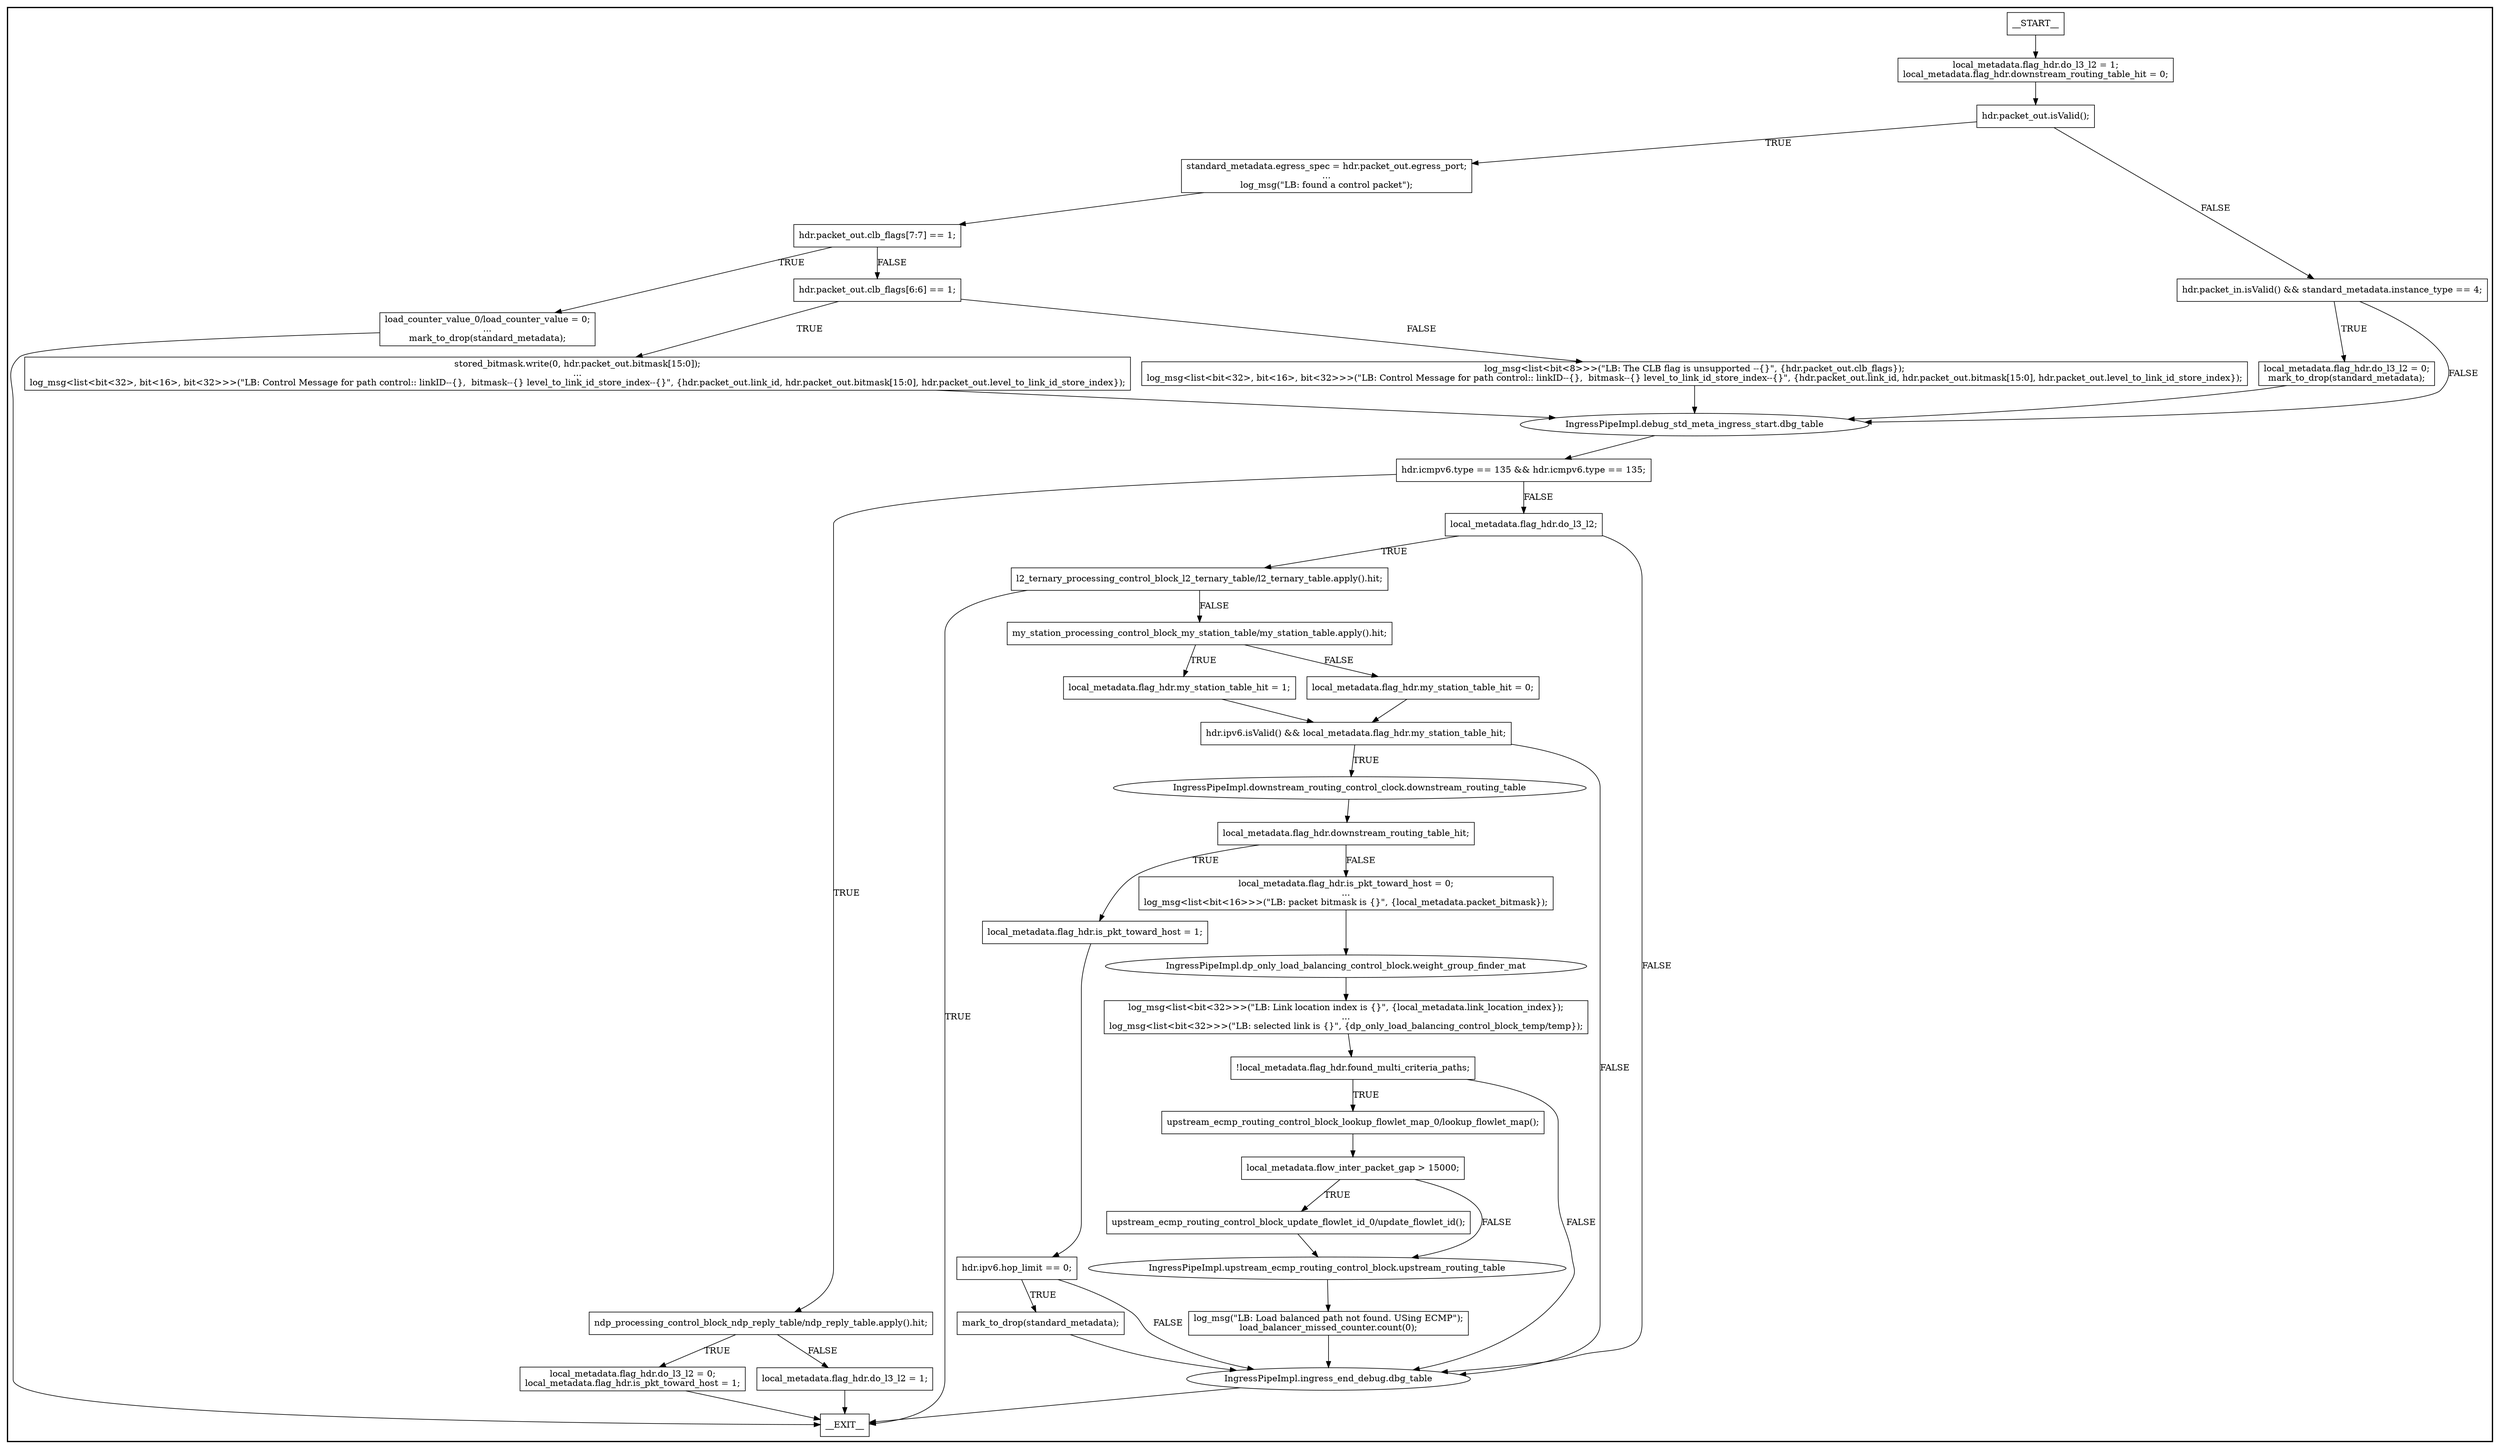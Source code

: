 digraph IngressPipeImpl {
subgraph cluster {
graph [
label="", labeljust=r, style=bold];
0[label=__START__, margin="", shape=rectangle, style=solid];
1[label=__EXIT__, margin="", shape=rectangle, style=solid];
2[label="local_metadata.flag_hdr.do_l3_l2 = 1;
local_metadata.flag_hdr.downstream_routing_table_hit = 0;", margin="", shape=rectangle, style=solid];
3[label="hdr.packet_out.isValid();", margin="", shape=rectangle, style=solid];
4[label="standard_metadata.egress_spec = hdr.packet_out.egress_port;
...
log_msg(\"LB: found a control packet\");", margin="", shape=rectangle, style=solid];
5[label="hdr.packet_out.clb_flags[7:7] == 1;", margin="", shape=rectangle, style=solid];
6[label="load_counter_value_0/load_counter_value = 0;
...
mark_to_drop(standard_metadata);", margin="", shape=rectangle, style=solid];
7[label="hdr.packet_out.clb_flags[6:6] == 1;", margin="", shape=rectangle, style=solid];
8[label="stored_bitmask.write(0, hdr.packet_out.bitmask[15:0]);
...
log_msg<list<bit<32>, bit<16>, bit<32>>>(\"LB: Control Message for path control:: linkID--{},  bitmask--{} level_to_link_id_store_index--{}\", {hdr.packet_out.link_id, hdr.packet_out.bitmask[15:0], hdr.packet_out.level_to_link_id_store_index});", margin="", shape=rectangle, style=solid];
9[label="log_msg<list<bit<8>>>(\"LB: The CLB flag is unsupported --{}\", {hdr.packet_out.clb_flags});
log_msg<list<bit<32>, bit<16>, bit<32>>>(\"LB: Control Message for path control:: linkID--{},  bitmask--{} level_to_link_id_store_index--{}\", {hdr.packet_out.link_id, hdr.packet_out.bitmask[15:0], hdr.packet_out.level_to_link_id_store_index});", margin="", shape=rectangle, style=solid];
10[label="hdr.packet_in.isValid() && standard_metadata.instance_type == 4;", margin="", shape=rectangle, style=solid];
11[label="local_metadata.flag_hdr.do_l3_l2 = 0;
mark_to_drop(standard_metadata);", margin="", shape=rectangle, style=solid];
12[label="IngressPipeImpl.debug_std_meta_ingress_start.dbg_table", margin="", shape=ellipse, style=solid];
13[label="hdr.icmpv6.type == 135 && hdr.icmpv6.type == 135;", margin="", shape=rectangle, style=solid];
14[label="ndp_processing_control_block_ndp_reply_table/ndp_reply_table.apply().hit;", margin="", shape=rectangle, style=solid];
15[label="local_metadata.flag_hdr.do_l3_l2 = 0;
local_metadata.flag_hdr.is_pkt_toward_host = 1;", margin="", shape=rectangle, style=solid];
16[label="local_metadata.flag_hdr.do_l3_l2 = 1;", margin="", shape=rectangle, style=solid];
17[label="local_metadata.flag_hdr.do_l3_l2;", margin="", shape=rectangle, style=solid];
18[label="l2_ternary_processing_control_block_l2_ternary_table/l2_ternary_table.apply().hit;", margin="", shape=rectangle, style=solid];
19[label="my_station_processing_control_block_my_station_table/my_station_table.apply().hit;", margin="", shape=rectangle, style=solid];
20[label="local_metadata.flag_hdr.my_station_table_hit = 1;", margin="", shape=rectangle, style=solid];
21[label="local_metadata.flag_hdr.my_station_table_hit = 0;", margin="", shape=rectangle, style=solid];
22[label="hdr.ipv6.isValid() && local_metadata.flag_hdr.my_station_table_hit;", margin="", shape=rectangle, style=solid];
23[label="IngressPipeImpl.downstream_routing_control_clock.downstream_routing_table", margin="", shape=ellipse, style=solid];
24[label="local_metadata.flag_hdr.downstream_routing_table_hit;", margin="", shape=rectangle, style=solid];
25[label="local_metadata.flag_hdr.is_pkt_toward_host = 1;", margin="", shape=rectangle, style=solid];
26[label="hdr.ipv6.hop_limit == 0;", margin="", shape=rectangle, style=solid];
27[label="mark_to_drop(standard_metadata);", margin="", shape=rectangle, style=solid];
28[label="local_metadata.flag_hdr.is_pkt_toward_host = 0;
...
log_msg<list<bit<16>>>(\"LB: packet bitmask is {}\", {local_metadata.packet_bitmask});", margin="", shape=rectangle, style=solid];
29[label="IngressPipeImpl.dp_only_load_balancing_control_block.weight_group_finder_mat", margin="", shape=ellipse, style=solid];
30[label="log_msg<list<bit<32>>>(\"LB: Link location index is {}\", {local_metadata.link_location_index});
...
log_msg<list<bit<32>>>(\"LB: selected link is {}\", {dp_only_load_balancing_control_block_temp/temp});", margin="", shape=rectangle, style=solid];
31[label="!local_metadata.flag_hdr.found_multi_criteria_paths;", margin="", shape=rectangle, style=solid];
32[label="upstream_ecmp_routing_control_block_lookup_flowlet_map_0/lookup_flowlet_map();", margin="", shape=rectangle, style=solid];
33[label="local_metadata.flow_inter_packet_gap > 15000;", margin="", shape=rectangle, style=solid];
34[label="upstream_ecmp_routing_control_block_update_flowlet_id_0/update_flowlet_id();", margin="", shape=rectangle, style=solid];
35[label="IngressPipeImpl.upstream_ecmp_routing_control_block.upstream_routing_table", margin="", shape=ellipse, style=solid];
36[label="log_msg(\"LB: Load balanced path not found. USing ECMP\");
load_balancer_missed_counter.count(0);", margin="", shape=rectangle, style=solid];
37[label="IngressPipeImpl.ingress_end_debug.dbg_table", margin="", shape=ellipse, style=solid];
0 -> 2[label=""];
2 -> 3[label=""];
3 -> 4[label=TRUE];
3 -> 10[label=FALSE];
4 -> 5[label=""];
5 -> 6[label=TRUE];
5 -> 7[label=FALSE];
6 -> 1[label=""];
7 -> 8[label=TRUE];
7 -> 9[label=FALSE];
8 -> 12[label=""];
9 -> 12[label=""];
10 -> 11[label=TRUE];
10 -> 12[label=FALSE];
11 -> 12[label=""];
12 -> 13[label=""];
13 -> 14[label=TRUE];
13 -> 17[label=FALSE];
14 -> 15[label=TRUE];
14 -> 16[label=FALSE];
15 -> 1[label=""];
16 -> 1[label=""];
17 -> 18[label=TRUE];
17 -> 37[label=FALSE];
18 -> 1[label=TRUE];
18 -> 19[label=FALSE];
19 -> 20[label=TRUE];
19 -> 21[label=FALSE];
20 -> 22[label=""];
21 -> 22[label=""];
22 -> 23[label=TRUE];
22 -> 37[label=FALSE];
23 -> 24[label=""];
24 -> 25[label=TRUE];
24 -> 28[label=FALSE];
25 -> 26[label=""];
26 -> 27[label=TRUE];
26 -> 37[label=FALSE];
27 -> 37[label=""];
28 -> 29[label=""];
29 -> 30[label=""];
30 -> 31[label=""];
31 -> 32[label=TRUE];
31 -> 37[label=FALSE];
32 -> 33[label=""];
33 -> 34[label=TRUE];
33 -> 35[label=FALSE];
34 -> 35[label=""];
35 -> 36[label=""];
36 -> 37[label=""];
37 -> 1[label=""];
}
}
